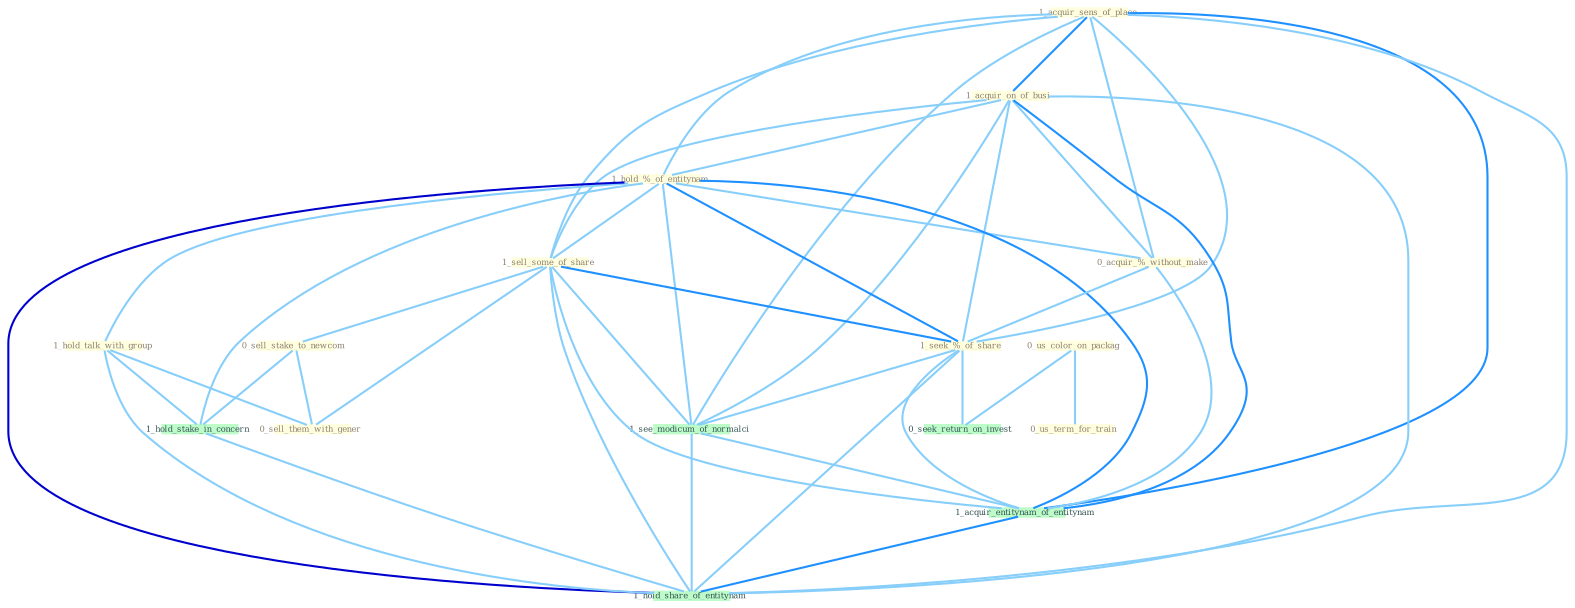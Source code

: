 Graph G{ 
    node
    [shape=polygon,style=filled,width=.5,height=.06,color="#BDFCC9",fixedsize=true,fontsize=4,
    fontcolor="#2f4f4f"];
    {node
    [color="#ffffe0", fontcolor="#8b7d6b"] "1_acquir_sens_of_place " "1_acquir_on_of_busi " "1_hold_%_of_entitynam " "1_hold_talk_with_group " "0_us_color_on_packag " "0_acquir_%_without_make " "1_sell_some_of_share " "0_sell_stake_to_newcom " "0_sell_them_with_gener " "1_seek_%_of_share " "0_us_term_for_train "}
{node [color="#fff0f5", fontcolor="#b22222"]}
edge [color="#B0E2FF"];

	"1_acquir_sens_of_place " -- "1_acquir_on_of_busi " [w="2", color="#1e90ff" , len=0.8];
	"1_acquir_sens_of_place " -- "1_hold_%_of_entitynam " [w="1", color="#87cefa" ];
	"1_acquir_sens_of_place " -- "0_acquir_%_without_make " [w="1", color="#87cefa" ];
	"1_acquir_sens_of_place " -- "1_sell_some_of_share " [w="1", color="#87cefa" ];
	"1_acquir_sens_of_place " -- "1_seek_%_of_share " [w="1", color="#87cefa" ];
	"1_acquir_sens_of_place " -- "1_see_modicum_of_normalci " [w="1", color="#87cefa" ];
	"1_acquir_sens_of_place " -- "1_acquir_entitynam_of_entitynam " [w="2", color="#1e90ff" , len=0.8];
	"1_acquir_sens_of_place " -- "1_hold_share_of_entitynam " [w="1", color="#87cefa" ];
	"1_acquir_on_of_busi " -- "1_hold_%_of_entitynam " [w="1", color="#87cefa" ];
	"1_acquir_on_of_busi " -- "0_acquir_%_without_make " [w="1", color="#87cefa" ];
	"1_acquir_on_of_busi " -- "1_sell_some_of_share " [w="1", color="#87cefa" ];
	"1_acquir_on_of_busi " -- "1_seek_%_of_share " [w="1", color="#87cefa" ];
	"1_acquir_on_of_busi " -- "1_see_modicum_of_normalci " [w="1", color="#87cefa" ];
	"1_acquir_on_of_busi " -- "1_acquir_entitynam_of_entitynam " [w="2", color="#1e90ff" , len=0.8];
	"1_acquir_on_of_busi " -- "1_hold_share_of_entitynam " [w="1", color="#87cefa" ];
	"1_hold_%_of_entitynam " -- "1_hold_talk_with_group " [w="1", color="#87cefa" ];
	"1_hold_%_of_entitynam " -- "0_acquir_%_without_make " [w="1", color="#87cefa" ];
	"1_hold_%_of_entitynam " -- "1_sell_some_of_share " [w="1", color="#87cefa" ];
	"1_hold_%_of_entitynam " -- "1_seek_%_of_share " [w="2", color="#1e90ff" , len=0.8];
	"1_hold_%_of_entitynam " -- "1_hold_stake_in_concern " [w="1", color="#87cefa" ];
	"1_hold_%_of_entitynam " -- "1_see_modicum_of_normalci " [w="1", color="#87cefa" ];
	"1_hold_%_of_entitynam " -- "1_acquir_entitynam_of_entitynam " [w="2", color="#1e90ff" , len=0.8];
	"1_hold_%_of_entitynam " -- "1_hold_share_of_entitynam " [w="3", color="#0000cd" , len=0.6];
	"1_hold_talk_with_group " -- "0_sell_them_with_gener " [w="1", color="#87cefa" ];
	"1_hold_talk_with_group " -- "1_hold_stake_in_concern " [w="1", color="#87cefa" ];
	"1_hold_talk_with_group " -- "1_hold_share_of_entitynam " [w="1", color="#87cefa" ];
	"0_us_color_on_packag " -- "0_us_term_for_train " [w="1", color="#87cefa" ];
	"0_us_color_on_packag " -- "0_seek_return_on_invest " [w="1", color="#87cefa" ];
	"0_acquir_%_without_make " -- "1_seek_%_of_share " [w="1", color="#87cefa" ];
	"0_acquir_%_without_make " -- "1_acquir_entitynam_of_entitynam " [w="1", color="#87cefa" ];
	"1_sell_some_of_share " -- "0_sell_stake_to_newcom " [w="1", color="#87cefa" ];
	"1_sell_some_of_share " -- "0_sell_them_with_gener " [w="1", color="#87cefa" ];
	"1_sell_some_of_share " -- "1_seek_%_of_share " [w="2", color="#1e90ff" , len=0.8];
	"1_sell_some_of_share " -- "1_see_modicum_of_normalci " [w="1", color="#87cefa" ];
	"1_sell_some_of_share " -- "1_acquir_entitynam_of_entitynam " [w="1", color="#87cefa" ];
	"1_sell_some_of_share " -- "1_hold_share_of_entitynam " [w="1", color="#87cefa" ];
	"0_sell_stake_to_newcom " -- "0_sell_them_with_gener " [w="1", color="#87cefa" ];
	"0_sell_stake_to_newcom " -- "1_hold_stake_in_concern " [w="1", color="#87cefa" ];
	"1_seek_%_of_share " -- "0_seek_return_on_invest " [w="1", color="#87cefa" ];
	"1_seek_%_of_share " -- "1_see_modicum_of_normalci " [w="1", color="#87cefa" ];
	"1_seek_%_of_share " -- "1_acquir_entitynam_of_entitynam " [w="1", color="#87cefa" ];
	"1_seek_%_of_share " -- "1_hold_share_of_entitynam " [w="1", color="#87cefa" ];
	"1_hold_stake_in_concern " -- "1_hold_share_of_entitynam " [w="1", color="#87cefa" ];
	"1_see_modicum_of_normalci " -- "1_acquir_entitynam_of_entitynam " [w="1", color="#87cefa" ];
	"1_see_modicum_of_normalci " -- "1_hold_share_of_entitynam " [w="1", color="#87cefa" ];
	"1_acquir_entitynam_of_entitynam " -- "1_hold_share_of_entitynam " [w="2", color="#1e90ff" , len=0.8];
}